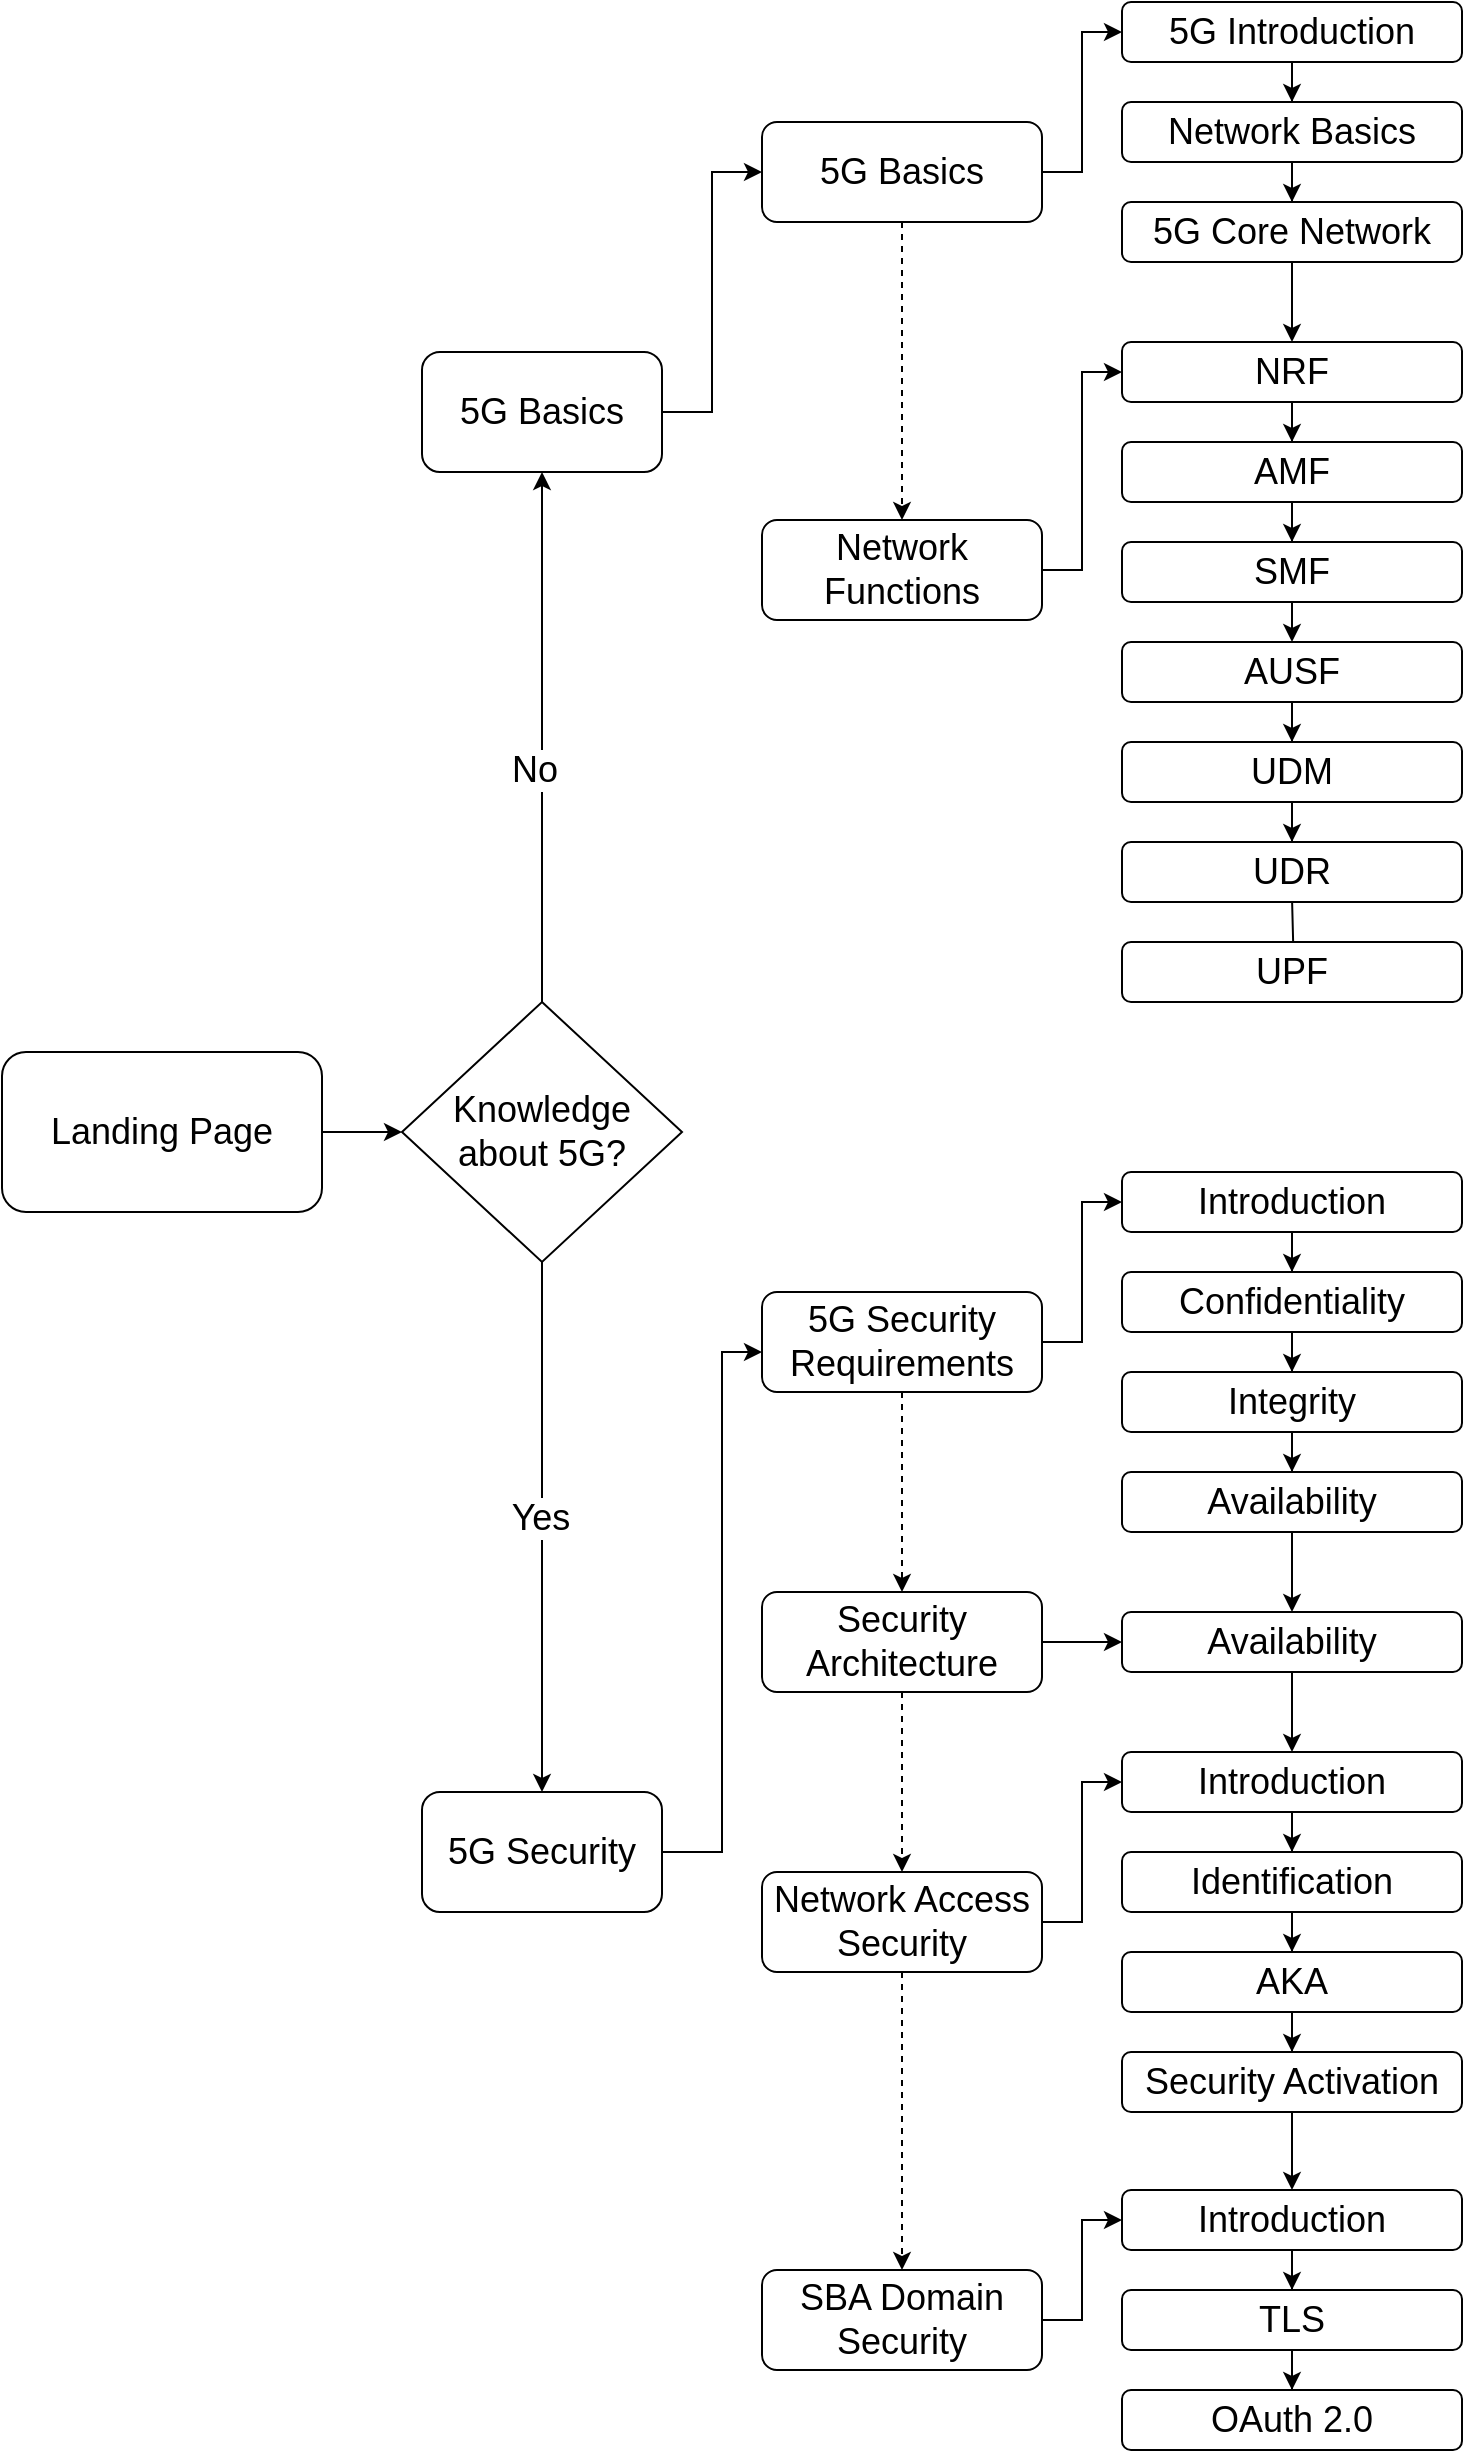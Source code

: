 <mxfile version="20.7.4" type="github">
  <diagram id="C5RBs43oDa-KdzZeNtuy" name="Page-1">
    <mxGraphModel dx="1306" dy="900" grid="1" gridSize="10" guides="1" tooltips="1" connect="1" arrows="1" fold="1" page="1" pageScale="1" pageWidth="827" pageHeight="1169" math="0" shadow="0">
      <root>
        <mxCell id="WIyWlLk6GJQsqaUBKTNV-0" />
        <mxCell id="WIyWlLk6GJQsqaUBKTNV-1" parent="WIyWlLk6GJQsqaUBKTNV-0" />
        <mxCell id="zu03SGU2qIl30frhKT0a-16" value="" style="edgeStyle=orthogonalEdgeStyle;rounded=0;orthogonalLoop=1;jettySize=auto;html=1;fontSize=18;" edge="1" parent="WIyWlLk6GJQsqaUBKTNV-1" source="zu03SGU2qIl30frhKT0a-9" target="zu03SGU2qIl30frhKT0a-15">
          <mxGeometry relative="1" as="geometry" />
        </mxCell>
        <mxCell id="zu03SGU2qIl30frhKT0a-9" value="&lt;font style=&quot;font-size: 18px;&quot;&gt;Landing Page&lt;/font&gt;" style="rounded=1;whiteSpace=wrap;html=1;fontSize=12;glass=0;strokeWidth=1;shadow=0;" vertex="1" parent="WIyWlLk6GJQsqaUBKTNV-1">
          <mxGeometry y="600" width="160" height="80" as="geometry" />
        </mxCell>
        <mxCell id="zu03SGU2qIl30frhKT0a-18" value="" style="edgeStyle=orthogonalEdgeStyle;rounded=0;orthogonalLoop=1;jettySize=auto;html=1;fontSize=18;" edge="1" parent="WIyWlLk6GJQsqaUBKTNV-1" source="zu03SGU2qIl30frhKT0a-15" target="zu03SGU2qIl30frhKT0a-17">
          <mxGeometry relative="1" as="geometry" />
        </mxCell>
        <mxCell id="zu03SGU2qIl30frhKT0a-19" value="No" style="edgeLabel;html=1;align=center;verticalAlign=middle;resizable=0;points=[];fontSize=18;" vertex="1" connectable="0" parent="zu03SGU2qIl30frhKT0a-18">
          <mxGeometry x="-0.12" y="4" relative="1" as="geometry">
            <mxPoint as="offset" />
          </mxGeometry>
        </mxCell>
        <mxCell id="zu03SGU2qIl30frhKT0a-21" value="" style="edgeStyle=orthogonalEdgeStyle;rounded=0;orthogonalLoop=1;jettySize=auto;html=1;fontSize=18;" edge="1" parent="WIyWlLk6GJQsqaUBKTNV-1" source="zu03SGU2qIl30frhKT0a-15" target="zu03SGU2qIl30frhKT0a-20">
          <mxGeometry relative="1" as="geometry" />
        </mxCell>
        <mxCell id="zu03SGU2qIl30frhKT0a-22" value="Yes" style="edgeLabel;html=1;align=center;verticalAlign=middle;resizable=0;points=[];fontSize=18;" vertex="1" connectable="0" parent="zu03SGU2qIl30frhKT0a-21">
          <mxGeometry x="-0.033" y="-1" relative="1" as="geometry">
            <mxPoint as="offset" />
          </mxGeometry>
        </mxCell>
        <mxCell id="zu03SGU2qIl30frhKT0a-15" value="&lt;font style=&quot;font-size: 18px;&quot;&gt;Knowledge about 5G?&lt;/font&gt;" style="rhombus;whiteSpace=wrap;html=1;" vertex="1" parent="WIyWlLk6GJQsqaUBKTNV-1">
          <mxGeometry x="200" y="575" width="140" height="130" as="geometry" />
        </mxCell>
        <mxCell id="zu03SGU2qIl30frhKT0a-89" style="edgeStyle=orthogonalEdgeStyle;rounded=0;orthogonalLoop=1;jettySize=auto;html=1;entryX=0;entryY=0.5;entryDx=0;entryDy=0;fontSize=18;" edge="1" parent="WIyWlLk6GJQsqaUBKTNV-1" source="zu03SGU2qIl30frhKT0a-17" target="zu03SGU2qIl30frhKT0a-71">
          <mxGeometry relative="1" as="geometry" />
        </mxCell>
        <mxCell id="zu03SGU2qIl30frhKT0a-17" value="&lt;font style=&quot;font-size: 18px;&quot;&gt;5G Basics&lt;/font&gt;" style="rounded=1;whiteSpace=wrap;html=1;" vertex="1" parent="WIyWlLk6GJQsqaUBKTNV-1">
          <mxGeometry x="210" y="250" width="120" height="60" as="geometry" />
        </mxCell>
        <mxCell id="zu03SGU2qIl30frhKT0a-24" value="" style="edgeStyle=orthogonalEdgeStyle;rounded=0;orthogonalLoop=1;jettySize=auto;html=1;fontSize=18;" edge="1" parent="WIyWlLk6GJQsqaUBKTNV-1" source="zu03SGU2qIl30frhKT0a-20" target="zu03SGU2qIl30frhKT0a-23">
          <mxGeometry relative="1" as="geometry">
            <Array as="points">
              <mxPoint x="360" y="1000" />
              <mxPoint x="360" y="750" />
            </Array>
          </mxGeometry>
        </mxCell>
        <mxCell id="zu03SGU2qIl30frhKT0a-20" value="5G Security" style="rounded=1;whiteSpace=wrap;html=1;fontSize=18;" vertex="1" parent="WIyWlLk6GJQsqaUBKTNV-1">
          <mxGeometry x="210" y="970" width="120" height="60" as="geometry" />
        </mxCell>
        <mxCell id="zu03SGU2qIl30frhKT0a-36" style="edgeStyle=orthogonalEdgeStyle;rounded=0;orthogonalLoop=1;jettySize=auto;html=1;entryX=0;entryY=0.5;entryDx=0;entryDy=0;fontSize=18;" edge="1" parent="WIyWlLk6GJQsqaUBKTNV-1" source="zu03SGU2qIl30frhKT0a-23" target="zu03SGU2qIl30frhKT0a-26">
          <mxGeometry relative="1" as="geometry" />
        </mxCell>
        <mxCell id="zu03SGU2qIl30frhKT0a-43" style="edgeStyle=orthogonalEdgeStyle;rounded=0;orthogonalLoop=1;jettySize=auto;html=1;fontSize=18;dashed=1;" edge="1" parent="WIyWlLk6GJQsqaUBKTNV-1" source="zu03SGU2qIl30frhKT0a-23" target="zu03SGU2qIl30frhKT0a-34">
          <mxGeometry relative="1" as="geometry" />
        </mxCell>
        <mxCell id="zu03SGU2qIl30frhKT0a-23" value="5G Security Requirements" style="rounded=1;whiteSpace=wrap;html=1;fontSize=18;" vertex="1" parent="WIyWlLk6GJQsqaUBKTNV-1">
          <mxGeometry x="380" y="720" width="140" height="50" as="geometry" />
        </mxCell>
        <mxCell id="zu03SGU2qIl30frhKT0a-29" style="edgeStyle=orthogonalEdgeStyle;rounded=0;orthogonalLoop=1;jettySize=auto;html=1;entryX=0.5;entryY=0;entryDx=0;entryDy=0;fontSize=18;" edge="1" parent="WIyWlLk6GJQsqaUBKTNV-1" source="zu03SGU2qIl30frhKT0a-26" target="zu03SGU2qIl30frhKT0a-28">
          <mxGeometry relative="1" as="geometry" />
        </mxCell>
        <mxCell id="zu03SGU2qIl30frhKT0a-26" value="Introduction" style="rounded=1;whiteSpace=wrap;html=1;fontSize=18;" vertex="1" parent="WIyWlLk6GJQsqaUBKTNV-1">
          <mxGeometry x="560" y="660" width="170" height="30" as="geometry" />
        </mxCell>
        <mxCell id="zu03SGU2qIl30frhKT0a-31" style="edgeStyle=orthogonalEdgeStyle;rounded=0;orthogonalLoop=1;jettySize=auto;html=1;fontSize=18;" edge="1" parent="WIyWlLk6GJQsqaUBKTNV-1" source="zu03SGU2qIl30frhKT0a-28" target="zu03SGU2qIl30frhKT0a-30">
          <mxGeometry relative="1" as="geometry" />
        </mxCell>
        <mxCell id="zu03SGU2qIl30frhKT0a-28" value="Confidentiality" style="rounded=1;whiteSpace=wrap;html=1;fontSize=18;" vertex="1" parent="WIyWlLk6GJQsqaUBKTNV-1">
          <mxGeometry x="560" y="710" width="170" height="30" as="geometry" />
        </mxCell>
        <mxCell id="zu03SGU2qIl30frhKT0a-30" value="Integrity" style="rounded=1;whiteSpace=wrap;html=1;fontSize=18;" vertex="1" parent="WIyWlLk6GJQsqaUBKTNV-1">
          <mxGeometry x="560" y="760" width="170" height="30" as="geometry" />
        </mxCell>
        <mxCell id="zu03SGU2qIl30frhKT0a-32" style="edgeStyle=orthogonalEdgeStyle;rounded=0;orthogonalLoop=1;jettySize=auto;html=1;fontSize=18;exitX=0.5;exitY=1;exitDx=0;exitDy=0;" edge="1" parent="WIyWlLk6GJQsqaUBKTNV-1" target="zu03SGU2qIl30frhKT0a-33" source="zu03SGU2qIl30frhKT0a-30">
          <mxGeometry relative="1" as="geometry">
            <mxPoint x="625" y="920" as="sourcePoint" />
          </mxGeometry>
        </mxCell>
        <mxCell id="zu03SGU2qIl30frhKT0a-41" style="edgeStyle=orthogonalEdgeStyle;rounded=0;orthogonalLoop=1;jettySize=auto;html=1;entryX=0.5;entryY=0;entryDx=0;entryDy=0;fontSize=18;" edge="1" parent="WIyWlLk6GJQsqaUBKTNV-1" source="zu03SGU2qIl30frhKT0a-33" target="zu03SGU2qIl30frhKT0a-37">
          <mxGeometry relative="1" as="geometry" />
        </mxCell>
        <mxCell id="zu03SGU2qIl30frhKT0a-33" value="Availability" style="rounded=1;whiteSpace=wrap;html=1;fontSize=18;" vertex="1" parent="WIyWlLk6GJQsqaUBKTNV-1">
          <mxGeometry x="560" y="810" width="170" height="30" as="geometry" />
        </mxCell>
        <mxCell id="zu03SGU2qIl30frhKT0a-39" style="edgeStyle=orthogonalEdgeStyle;rounded=0;orthogonalLoop=1;jettySize=auto;html=1;entryX=0;entryY=0.5;entryDx=0;entryDy=0;fontSize=18;" edge="1" parent="WIyWlLk6GJQsqaUBKTNV-1" source="zu03SGU2qIl30frhKT0a-34" target="zu03SGU2qIl30frhKT0a-37">
          <mxGeometry relative="1" as="geometry" />
        </mxCell>
        <mxCell id="zu03SGU2qIl30frhKT0a-56" style="edgeStyle=orthogonalEdgeStyle;rounded=0;orthogonalLoop=1;jettySize=auto;html=1;fontSize=18;dashed=1;" edge="1" parent="WIyWlLk6GJQsqaUBKTNV-1" source="zu03SGU2qIl30frhKT0a-34" target="zu03SGU2qIl30frhKT0a-45">
          <mxGeometry relative="1" as="geometry" />
        </mxCell>
        <mxCell id="zu03SGU2qIl30frhKT0a-34" value="Security Architecture" style="rounded=1;whiteSpace=wrap;html=1;fontSize=18;" vertex="1" parent="WIyWlLk6GJQsqaUBKTNV-1">
          <mxGeometry x="380" y="870" width="140" height="50" as="geometry" />
        </mxCell>
        <mxCell id="zu03SGU2qIl30frhKT0a-35" style="edgeStyle=orthogonalEdgeStyle;rounded=0;orthogonalLoop=1;jettySize=auto;html=1;exitX=0.5;exitY=1;exitDx=0;exitDy=0;fontSize=18;" edge="1" parent="WIyWlLk6GJQsqaUBKTNV-1" source="zu03SGU2qIl30frhKT0a-28" target="zu03SGU2qIl30frhKT0a-28">
          <mxGeometry relative="1" as="geometry" />
        </mxCell>
        <mxCell id="zu03SGU2qIl30frhKT0a-55" style="edgeStyle=orthogonalEdgeStyle;rounded=0;orthogonalLoop=1;jettySize=auto;html=1;entryX=0.5;entryY=0;entryDx=0;entryDy=0;fontSize=18;" edge="1" parent="WIyWlLk6GJQsqaUBKTNV-1" source="zu03SGU2qIl30frhKT0a-37" target="zu03SGU2qIl30frhKT0a-47">
          <mxGeometry relative="1" as="geometry" />
        </mxCell>
        <mxCell id="zu03SGU2qIl30frhKT0a-37" value="Availability" style="rounded=1;whiteSpace=wrap;html=1;fontSize=18;" vertex="1" parent="WIyWlLk6GJQsqaUBKTNV-1">
          <mxGeometry x="560" y="880" width="170" height="30" as="geometry" />
        </mxCell>
        <mxCell id="zu03SGU2qIl30frhKT0a-44" style="edgeStyle=orthogonalEdgeStyle;rounded=0;orthogonalLoop=1;jettySize=auto;html=1;entryX=0;entryY=0.5;entryDx=0;entryDy=0;fontSize=18;" edge="1" parent="WIyWlLk6GJQsqaUBKTNV-1" source="zu03SGU2qIl30frhKT0a-45" target="zu03SGU2qIl30frhKT0a-47">
          <mxGeometry relative="1" as="geometry" />
        </mxCell>
        <mxCell id="zu03SGU2qIl30frhKT0a-67" style="edgeStyle=orthogonalEdgeStyle;rounded=0;orthogonalLoop=1;jettySize=auto;html=1;entryX=0.5;entryY=0;entryDx=0;entryDy=0;dashed=1;fontSize=18;" edge="1" parent="WIyWlLk6GJQsqaUBKTNV-1" source="zu03SGU2qIl30frhKT0a-45" target="zu03SGU2qIl30frhKT0a-58">
          <mxGeometry relative="1" as="geometry" />
        </mxCell>
        <mxCell id="zu03SGU2qIl30frhKT0a-45" value="Network Access Security" style="rounded=1;whiteSpace=wrap;html=1;fontSize=18;" vertex="1" parent="WIyWlLk6GJQsqaUBKTNV-1">
          <mxGeometry x="380" y="1010" width="140" height="50" as="geometry" />
        </mxCell>
        <mxCell id="zu03SGU2qIl30frhKT0a-46" style="edgeStyle=orthogonalEdgeStyle;rounded=0;orthogonalLoop=1;jettySize=auto;html=1;entryX=0.5;entryY=0;entryDx=0;entryDy=0;fontSize=18;" edge="1" parent="WIyWlLk6GJQsqaUBKTNV-1" source="zu03SGU2qIl30frhKT0a-47" target="zu03SGU2qIl30frhKT0a-49">
          <mxGeometry relative="1" as="geometry" />
        </mxCell>
        <mxCell id="zu03SGU2qIl30frhKT0a-47" value="Introduction" style="rounded=1;whiteSpace=wrap;html=1;fontSize=18;" vertex="1" parent="WIyWlLk6GJQsqaUBKTNV-1">
          <mxGeometry x="560" y="950" width="170" height="30" as="geometry" />
        </mxCell>
        <mxCell id="zu03SGU2qIl30frhKT0a-48" style="edgeStyle=orthogonalEdgeStyle;rounded=0;orthogonalLoop=1;jettySize=auto;html=1;fontSize=18;" edge="1" parent="WIyWlLk6GJQsqaUBKTNV-1" source="zu03SGU2qIl30frhKT0a-49" target="zu03SGU2qIl30frhKT0a-50">
          <mxGeometry relative="1" as="geometry" />
        </mxCell>
        <mxCell id="zu03SGU2qIl30frhKT0a-49" value="Identification" style="rounded=1;whiteSpace=wrap;html=1;fontSize=18;" vertex="1" parent="WIyWlLk6GJQsqaUBKTNV-1">
          <mxGeometry x="560" y="1000" width="170" height="30" as="geometry" />
        </mxCell>
        <mxCell id="zu03SGU2qIl30frhKT0a-50" value="AKA" style="rounded=1;whiteSpace=wrap;html=1;fontSize=18;" vertex="1" parent="WIyWlLk6GJQsqaUBKTNV-1">
          <mxGeometry x="560" y="1050" width="170" height="30" as="geometry" />
        </mxCell>
        <mxCell id="zu03SGU2qIl30frhKT0a-51" style="edgeStyle=orthogonalEdgeStyle;rounded=0;orthogonalLoop=1;jettySize=auto;html=1;fontSize=18;exitX=0.5;exitY=1;exitDx=0;exitDy=0;" edge="1" parent="WIyWlLk6GJQsqaUBKTNV-1" source="zu03SGU2qIl30frhKT0a-50" target="zu03SGU2qIl30frhKT0a-52">
          <mxGeometry relative="1" as="geometry">
            <mxPoint x="625" y="1210" as="sourcePoint" />
          </mxGeometry>
        </mxCell>
        <mxCell id="zu03SGU2qIl30frhKT0a-68" style="edgeStyle=orthogonalEdgeStyle;rounded=0;orthogonalLoop=1;jettySize=auto;html=1;entryX=0.5;entryY=0;entryDx=0;entryDy=0;fontSize=18;" edge="1" parent="WIyWlLk6GJQsqaUBKTNV-1" source="zu03SGU2qIl30frhKT0a-52" target="zu03SGU2qIl30frhKT0a-60">
          <mxGeometry relative="1" as="geometry" />
        </mxCell>
        <mxCell id="zu03SGU2qIl30frhKT0a-52" value="Security Activation" style="rounded=1;whiteSpace=wrap;html=1;fontSize=18;" vertex="1" parent="WIyWlLk6GJQsqaUBKTNV-1">
          <mxGeometry x="560" y="1100" width="170" height="30" as="geometry" />
        </mxCell>
        <mxCell id="zu03SGU2qIl30frhKT0a-53" style="edgeStyle=orthogonalEdgeStyle;rounded=0;orthogonalLoop=1;jettySize=auto;html=1;exitX=0.5;exitY=1;exitDx=0;exitDy=0;fontSize=18;" edge="1" parent="WIyWlLk6GJQsqaUBKTNV-1" source="zu03SGU2qIl30frhKT0a-49" target="zu03SGU2qIl30frhKT0a-49">
          <mxGeometry relative="1" as="geometry" />
        </mxCell>
        <mxCell id="zu03SGU2qIl30frhKT0a-57" style="edgeStyle=orthogonalEdgeStyle;rounded=0;orthogonalLoop=1;jettySize=auto;html=1;entryX=0;entryY=0.5;entryDx=0;entryDy=0;fontSize=18;" edge="1" parent="WIyWlLk6GJQsqaUBKTNV-1" source="zu03SGU2qIl30frhKT0a-58" target="zu03SGU2qIl30frhKT0a-60">
          <mxGeometry relative="1" as="geometry" />
        </mxCell>
        <mxCell id="zu03SGU2qIl30frhKT0a-58" value="SBA Domain Security" style="rounded=1;whiteSpace=wrap;html=1;fontSize=18;" vertex="1" parent="WIyWlLk6GJQsqaUBKTNV-1">
          <mxGeometry x="380" y="1209" width="140" height="50" as="geometry" />
        </mxCell>
        <mxCell id="zu03SGU2qIl30frhKT0a-59" style="edgeStyle=orthogonalEdgeStyle;rounded=0;orthogonalLoop=1;jettySize=auto;html=1;entryX=0.5;entryY=0;entryDx=0;entryDy=0;fontSize=18;" edge="1" parent="WIyWlLk6GJQsqaUBKTNV-1" source="zu03SGU2qIl30frhKT0a-60" target="zu03SGU2qIl30frhKT0a-62">
          <mxGeometry relative="1" as="geometry" />
        </mxCell>
        <mxCell id="zu03SGU2qIl30frhKT0a-60" value="Introduction" style="rounded=1;whiteSpace=wrap;html=1;fontSize=18;" vertex="1" parent="WIyWlLk6GJQsqaUBKTNV-1">
          <mxGeometry x="560" y="1169" width="170" height="30" as="geometry" />
        </mxCell>
        <mxCell id="zu03SGU2qIl30frhKT0a-61" style="edgeStyle=orthogonalEdgeStyle;rounded=0;orthogonalLoop=1;jettySize=auto;html=1;fontSize=18;" edge="1" parent="WIyWlLk6GJQsqaUBKTNV-1" source="zu03SGU2qIl30frhKT0a-62" target="zu03SGU2qIl30frhKT0a-63">
          <mxGeometry relative="1" as="geometry" />
        </mxCell>
        <mxCell id="zu03SGU2qIl30frhKT0a-62" value="TLS" style="rounded=1;whiteSpace=wrap;html=1;fontSize=18;" vertex="1" parent="WIyWlLk6GJQsqaUBKTNV-1">
          <mxGeometry x="560" y="1219" width="170" height="30" as="geometry" />
        </mxCell>
        <mxCell id="zu03SGU2qIl30frhKT0a-63" value="OAuth 2.0" style="rounded=1;whiteSpace=wrap;html=1;fontSize=18;" vertex="1" parent="WIyWlLk6GJQsqaUBKTNV-1">
          <mxGeometry x="560" y="1269" width="170" height="30" as="geometry" />
        </mxCell>
        <mxCell id="zu03SGU2qIl30frhKT0a-66" style="edgeStyle=orthogonalEdgeStyle;rounded=0;orthogonalLoop=1;jettySize=auto;html=1;exitX=0.5;exitY=1;exitDx=0;exitDy=0;fontSize=18;" edge="1" parent="WIyWlLk6GJQsqaUBKTNV-1" source="zu03SGU2qIl30frhKT0a-62" target="zu03SGU2qIl30frhKT0a-62">
          <mxGeometry relative="1" as="geometry" />
        </mxCell>
        <mxCell id="zu03SGU2qIl30frhKT0a-69" style="edgeStyle=orthogonalEdgeStyle;rounded=0;orthogonalLoop=1;jettySize=auto;html=1;entryX=0;entryY=0.5;entryDx=0;entryDy=0;fontSize=18;" edge="1" parent="WIyWlLk6GJQsqaUBKTNV-1" source="zu03SGU2qIl30frhKT0a-71" target="zu03SGU2qIl30frhKT0a-73">
          <mxGeometry relative="1" as="geometry" />
        </mxCell>
        <mxCell id="zu03SGU2qIl30frhKT0a-70" style="edgeStyle=orthogonalEdgeStyle;rounded=0;orthogonalLoop=1;jettySize=auto;html=1;entryX=0.5;entryY=0;entryDx=0;entryDy=0;dashed=1;fontSize=18;" edge="1" parent="WIyWlLk6GJQsqaUBKTNV-1" source="zu03SGU2qIl30frhKT0a-71" target="zu03SGU2qIl30frhKT0a-82">
          <mxGeometry relative="1" as="geometry" />
        </mxCell>
        <mxCell id="zu03SGU2qIl30frhKT0a-71" value="5G Basics" style="rounded=1;whiteSpace=wrap;html=1;fontSize=18;" vertex="1" parent="WIyWlLk6GJQsqaUBKTNV-1">
          <mxGeometry x="380" y="135" width="140" height="50" as="geometry" />
        </mxCell>
        <mxCell id="zu03SGU2qIl30frhKT0a-72" style="edgeStyle=orthogonalEdgeStyle;rounded=0;orthogonalLoop=1;jettySize=auto;html=1;entryX=0.5;entryY=0;entryDx=0;entryDy=0;fontSize=18;" edge="1" parent="WIyWlLk6GJQsqaUBKTNV-1" source="zu03SGU2qIl30frhKT0a-73" target="zu03SGU2qIl30frhKT0a-75">
          <mxGeometry relative="1" as="geometry" />
        </mxCell>
        <mxCell id="zu03SGU2qIl30frhKT0a-73" value="5G Introduction" style="rounded=1;whiteSpace=wrap;html=1;fontSize=18;" vertex="1" parent="WIyWlLk6GJQsqaUBKTNV-1">
          <mxGeometry x="560" y="75" width="170" height="30" as="geometry" />
        </mxCell>
        <mxCell id="zu03SGU2qIl30frhKT0a-74" style="edgeStyle=orthogonalEdgeStyle;rounded=0;orthogonalLoop=1;jettySize=auto;html=1;fontSize=18;" edge="1" parent="WIyWlLk6GJQsqaUBKTNV-1" source="zu03SGU2qIl30frhKT0a-75" target="zu03SGU2qIl30frhKT0a-76">
          <mxGeometry relative="1" as="geometry" />
        </mxCell>
        <mxCell id="zu03SGU2qIl30frhKT0a-75" value="Network Basics" style="rounded=1;whiteSpace=wrap;html=1;fontSize=18;" vertex="1" parent="WIyWlLk6GJQsqaUBKTNV-1">
          <mxGeometry x="560" y="125" width="170" height="30" as="geometry" />
        </mxCell>
        <mxCell id="zu03SGU2qIl30frhKT0a-90" style="edgeStyle=orthogonalEdgeStyle;rounded=0;orthogonalLoop=1;jettySize=auto;html=1;entryX=0.5;entryY=0;entryDx=0;entryDy=0;fontSize=18;" edge="1" parent="WIyWlLk6GJQsqaUBKTNV-1" source="zu03SGU2qIl30frhKT0a-76" target="zu03SGU2qIl30frhKT0a-84">
          <mxGeometry relative="1" as="geometry" />
        </mxCell>
        <mxCell id="zu03SGU2qIl30frhKT0a-76" value="5G Core Network" style="rounded=1;whiteSpace=wrap;html=1;fontSize=18;" vertex="1" parent="WIyWlLk6GJQsqaUBKTNV-1">
          <mxGeometry x="560" y="175" width="170" height="30" as="geometry" />
        </mxCell>
        <mxCell id="zu03SGU2qIl30frhKT0a-80" style="edgeStyle=orthogonalEdgeStyle;rounded=0;orthogonalLoop=1;jettySize=auto;html=1;exitX=0.5;exitY=1;exitDx=0;exitDy=0;fontSize=18;" edge="1" parent="WIyWlLk6GJQsqaUBKTNV-1" source="zu03SGU2qIl30frhKT0a-75" target="zu03SGU2qIl30frhKT0a-75">
          <mxGeometry relative="1" as="geometry" />
        </mxCell>
        <mxCell id="zu03SGU2qIl30frhKT0a-81" style="edgeStyle=orthogonalEdgeStyle;rounded=0;orthogonalLoop=1;jettySize=auto;html=1;entryX=0;entryY=0.5;entryDx=0;entryDy=0;fontSize=18;" edge="1" parent="WIyWlLk6GJQsqaUBKTNV-1" source="zu03SGU2qIl30frhKT0a-82" target="zu03SGU2qIl30frhKT0a-84">
          <mxGeometry relative="1" as="geometry" />
        </mxCell>
        <mxCell id="zu03SGU2qIl30frhKT0a-82" value="Network Functions" style="rounded=1;whiteSpace=wrap;html=1;fontSize=18;" vertex="1" parent="WIyWlLk6GJQsqaUBKTNV-1">
          <mxGeometry x="380" y="334" width="140" height="50" as="geometry" />
        </mxCell>
        <mxCell id="zu03SGU2qIl30frhKT0a-83" style="edgeStyle=orthogonalEdgeStyle;rounded=0;orthogonalLoop=1;jettySize=auto;html=1;entryX=0.5;entryY=0;entryDx=0;entryDy=0;fontSize=18;" edge="1" parent="WIyWlLk6GJQsqaUBKTNV-1" source="zu03SGU2qIl30frhKT0a-84" target="zu03SGU2qIl30frhKT0a-86">
          <mxGeometry relative="1" as="geometry" />
        </mxCell>
        <mxCell id="zu03SGU2qIl30frhKT0a-84" value="NRF" style="rounded=1;whiteSpace=wrap;html=1;fontSize=18;" vertex="1" parent="WIyWlLk6GJQsqaUBKTNV-1">
          <mxGeometry x="560" y="245" width="170" height="30" as="geometry" />
        </mxCell>
        <mxCell id="zu03SGU2qIl30frhKT0a-85" style="edgeStyle=orthogonalEdgeStyle;rounded=0;orthogonalLoop=1;jettySize=auto;html=1;fontSize=18;" edge="1" parent="WIyWlLk6GJQsqaUBKTNV-1" source="zu03SGU2qIl30frhKT0a-86" target="zu03SGU2qIl30frhKT0a-87">
          <mxGeometry relative="1" as="geometry" />
        </mxCell>
        <mxCell id="zu03SGU2qIl30frhKT0a-86" value="AMF" style="rounded=1;whiteSpace=wrap;html=1;fontSize=18;" vertex="1" parent="WIyWlLk6GJQsqaUBKTNV-1">
          <mxGeometry x="560" y="295" width="170" height="30" as="geometry" />
        </mxCell>
        <mxCell id="zu03SGU2qIl30frhKT0a-87" value="SMF" style="rounded=1;whiteSpace=wrap;html=1;fontSize=18;" vertex="1" parent="WIyWlLk6GJQsqaUBKTNV-1">
          <mxGeometry x="560" y="345" width="170" height="30" as="geometry" />
        </mxCell>
        <mxCell id="zu03SGU2qIl30frhKT0a-88" style="edgeStyle=orthogonalEdgeStyle;rounded=0;orthogonalLoop=1;jettySize=auto;html=1;exitX=0.5;exitY=1;exitDx=0;exitDy=0;fontSize=18;" edge="1" parent="WIyWlLk6GJQsqaUBKTNV-1" source="zu03SGU2qIl30frhKT0a-86" target="zu03SGU2qIl30frhKT0a-86">
          <mxGeometry relative="1" as="geometry" />
        </mxCell>
        <mxCell id="zu03SGU2qIl30frhKT0a-91" style="edgeStyle=orthogonalEdgeStyle;rounded=0;orthogonalLoop=1;jettySize=auto;html=1;entryX=0.5;entryY=0;entryDx=0;entryDy=0;fontSize=18;" edge="1" parent="WIyWlLk6GJQsqaUBKTNV-1" source="zu03SGU2qIl30frhKT0a-92" target="zu03SGU2qIl30frhKT0a-94">
          <mxGeometry relative="1" as="geometry" />
        </mxCell>
        <mxCell id="zu03SGU2qIl30frhKT0a-92" value="AUSF" style="rounded=1;whiteSpace=wrap;html=1;fontSize=18;" vertex="1" parent="WIyWlLk6GJQsqaUBKTNV-1">
          <mxGeometry x="560" y="395" width="170" height="30" as="geometry" />
        </mxCell>
        <mxCell id="zu03SGU2qIl30frhKT0a-93" style="edgeStyle=orthogonalEdgeStyle;rounded=0;orthogonalLoop=1;jettySize=auto;html=1;fontSize=18;" edge="1" parent="WIyWlLk6GJQsqaUBKTNV-1" source="zu03SGU2qIl30frhKT0a-94" target="zu03SGU2qIl30frhKT0a-95">
          <mxGeometry relative="1" as="geometry" />
        </mxCell>
        <mxCell id="zu03SGU2qIl30frhKT0a-94" value="UDM" style="rounded=1;whiteSpace=wrap;html=1;fontSize=18;" vertex="1" parent="WIyWlLk6GJQsqaUBKTNV-1">
          <mxGeometry x="560" y="445" width="170" height="30" as="geometry" />
        </mxCell>
        <mxCell id="zu03SGU2qIl30frhKT0a-95" value="UDR" style="rounded=1;whiteSpace=wrap;html=1;fontSize=18;" vertex="1" parent="WIyWlLk6GJQsqaUBKTNV-1">
          <mxGeometry x="560" y="495" width="170" height="30" as="geometry" />
        </mxCell>
        <mxCell id="zu03SGU2qIl30frhKT0a-96" style="edgeStyle=orthogonalEdgeStyle;rounded=0;orthogonalLoop=1;jettySize=auto;html=1;exitX=0.5;exitY=1;exitDx=0;exitDy=0;fontSize=18;" edge="1" parent="WIyWlLk6GJQsqaUBKTNV-1" source="zu03SGU2qIl30frhKT0a-94" target="zu03SGU2qIl30frhKT0a-94">
          <mxGeometry relative="1" as="geometry" />
        </mxCell>
        <mxCell id="zu03SGU2qIl30frhKT0a-97" style="edgeStyle=orthogonalEdgeStyle;rounded=0;orthogonalLoop=1;jettySize=auto;html=1;fontSize=18;exitX=0.5;exitY=1;exitDx=0;exitDy=0;entryX=0.5;entryY=0;entryDx=0;entryDy=0;" edge="1" parent="WIyWlLk6GJQsqaUBKTNV-1" source="zu03SGU2qIl30frhKT0a-87" target="zu03SGU2qIl30frhKT0a-92">
          <mxGeometry relative="1" as="geometry">
            <mxPoint x="655.053" y="335" as="sourcePoint" />
            <mxPoint x="655.053" y="355" as="targetPoint" />
          </mxGeometry>
        </mxCell>
        <mxCell id="zu03SGU2qIl30frhKT0a-98" style="edgeStyle=orthogonalEdgeStyle;rounded=0;orthogonalLoop=1;jettySize=auto;html=1;fontSize=18;" edge="1" parent="WIyWlLk6GJQsqaUBKTNV-1" target="zu03SGU2qIl30frhKT0a-99">
          <mxGeometry relative="1" as="geometry">
            <mxPoint x="645.053" y="525" as="sourcePoint" />
          </mxGeometry>
        </mxCell>
        <mxCell id="zu03SGU2qIl30frhKT0a-99" value="UPF" style="rounded=1;whiteSpace=wrap;html=1;fontSize=18;" vertex="1" parent="WIyWlLk6GJQsqaUBKTNV-1">
          <mxGeometry x="560" y="545" width="170" height="30" as="geometry" />
        </mxCell>
        <mxCell id="zu03SGU2qIl30frhKT0a-100" style="edgeStyle=orthogonalEdgeStyle;rounded=0;orthogonalLoop=1;jettySize=auto;html=1;exitX=0.5;exitY=1;exitDx=0;exitDy=0;fontSize=18;" edge="1" parent="WIyWlLk6GJQsqaUBKTNV-1">
          <mxGeometry relative="1" as="geometry">
            <mxPoint x="645" y="525" as="sourcePoint" />
            <mxPoint x="645" y="525" as="targetPoint" />
          </mxGeometry>
        </mxCell>
      </root>
    </mxGraphModel>
  </diagram>
</mxfile>
